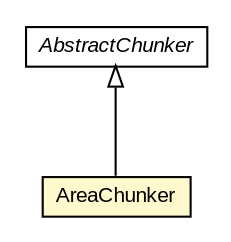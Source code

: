 #!/usr/local/bin/dot
#
# Class diagram 
# Generated by UMLGraph version R5_6-24-gf6e263 (http://www.umlgraph.org/)
#

digraph G {
	edge [fontname="arial",fontsize=10,labelfontname="arial",labelfontsize=10];
	node [fontname="arial",fontsize=10,shape=plaintext];
	nodesep=0.25;
	ranksep=0.5;
	// edu.arizona.biosemantics.semanticmarkup.ling.chunk.AbstractChunker
	c34347 [label=<<table title="edu.arizona.biosemantics.semanticmarkup.ling.chunk.AbstractChunker" border="0" cellborder="1" cellspacing="0" cellpadding="2" port="p" href="../../AbstractChunker.html">
		<tr><td><table border="0" cellspacing="0" cellpadding="1">
<tr><td align="center" balign="center"><font face="arial italic"> AbstractChunker </font></td></tr>
		</table></td></tr>
		</table>>, URL="../../AbstractChunker.html", fontname="arial", fontcolor="black", fontsize=10.0];
	// edu.arizona.biosemantics.semanticmarkup.ling.chunk.lib.chunker.AreaChunker
	c34378 [label=<<table title="edu.arizona.biosemantics.semanticmarkup.ling.chunk.lib.chunker.AreaChunker" border="0" cellborder="1" cellspacing="0" cellpadding="2" port="p" bgcolor="lemonChiffon" href="./AreaChunker.html">
		<tr><td><table border="0" cellspacing="0" cellpadding="1">
<tr><td align="center" balign="center"> AreaChunker </td></tr>
		</table></td></tr>
		</table>>, URL="./AreaChunker.html", fontname="arial", fontcolor="black", fontsize=10.0];
	//edu.arizona.biosemantics.semanticmarkup.ling.chunk.lib.chunker.AreaChunker extends edu.arizona.biosemantics.semanticmarkup.ling.chunk.AbstractChunker
	c34347:p -> c34378:p [dir=back,arrowtail=empty];
}

